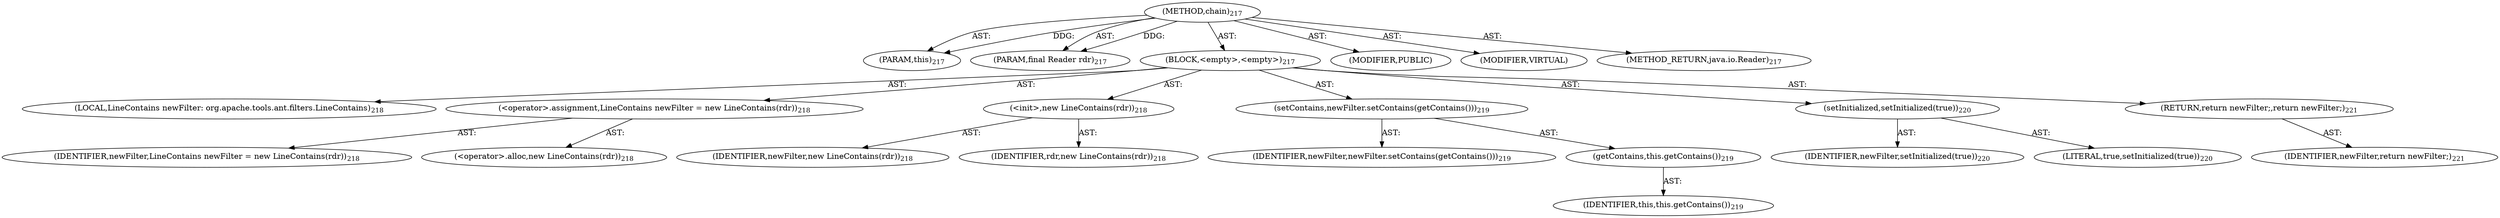 digraph "chain" {  
"111669149702" [label = <(METHOD,chain)<SUB>217</SUB>> ]
"115964116995" [label = <(PARAM,this)<SUB>217</SUB>> ]
"115964117003" [label = <(PARAM,final Reader rdr)<SUB>217</SUB>> ]
"25769803793" [label = <(BLOCK,&lt;empty&gt;,&lt;empty&gt;)<SUB>217</SUB>> ]
"94489280516" [label = <(LOCAL,LineContains newFilter: org.apache.tools.ant.filters.LineContains)<SUB>218</SUB>> ]
"30064771143" [label = <(&lt;operator&gt;.assignment,LineContains newFilter = new LineContains(rdr))<SUB>218</SUB>> ]
"68719476784" [label = <(IDENTIFIER,newFilter,LineContains newFilter = new LineContains(rdr))<SUB>218</SUB>> ]
"30064771144" [label = <(&lt;operator&gt;.alloc,new LineContains(rdr))<SUB>218</SUB>> ]
"30064771145" [label = <(&lt;init&gt;,new LineContains(rdr))<SUB>218</SUB>> ]
"68719476785" [label = <(IDENTIFIER,newFilter,new LineContains(rdr))<SUB>218</SUB>> ]
"68719476786" [label = <(IDENTIFIER,rdr,new LineContains(rdr))<SUB>218</SUB>> ]
"30064771146" [label = <(setContains,newFilter.setContains(getContains()))<SUB>219</SUB>> ]
"68719476787" [label = <(IDENTIFIER,newFilter,newFilter.setContains(getContains()))<SUB>219</SUB>> ]
"30064771147" [label = <(getContains,this.getContains())<SUB>219</SUB>> ]
"68719476744" [label = <(IDENTIFIER,this,this.getContains())<SUB>219</SUB>> ]
"30064771148" [label = <(setInitialized,setInitialized(true))<SUB>220</SUB>> ]
"68719476788" [label = <(IDENTIFIER,newFilter,setInitialized(true))<SUB>220</SUB>> ]
"90194313231" [label = <(LITERAL,true,setInitialized(true))<SUB>220</SUB>> ]
"146028888067" [label = <(RETURN,return newFilter;,return newFilter;)<SUB>221</SUB>> ]
"68719476789" [label = <(IDENTIFIER,newFilter,return newFilter;)<SUB>221</SUB>> ]
"133143986192" [label = <(MODIFIER,PUBLIC)> ]
"133143986193" [label = <(MODIFIER,VIRTUAL)> ]
"128849018886" [label = <(METHOD_RETURN,java.io.Reader)<SUB>217</SUB>> ]
  "111669149702" -> "115964116995"  [ label = "AST: "] 
  "111669149702" -> "115964117003"  [ label = "AST: "] 
  "111669149702" -> "25769803793"  [ label = "AST: "] 
  "111669149702" -> "133143986192"  [ label = "AST: "] 
  "111669149702" -> "133143986193"  [ label = "AST: "] 
  "111669149702" -> "128849018886"  [ label = "AST: "] 
  "25769803793" -> "94489280516"  [ label = "AST: "] 
  "25769803793" -> "30064771143"  [ label = "AST: "] 
  "25769803793" -> "30064771145"  [ label = "AST: "] 
  "25769803793" -> "30064771146"  [ label = "AST: "] 
  "25769803793" -> "30064771148"  [ label = "AST: "] 
  "25769803793" -> "146028888067"  [ label = "AST: "] 
  "30064771143" -> "68719476784"  [ label = "AST: "] 
  "30064771143" -> "30064771144"  [ label = "AST: "] 
  "30064771145" -> "68719476785"  [ label = "AST: "] 
  "30064771145" -> "68719476786"  [ label = "AST: "] 
  "30064771146" -> "68719476787"  [ label = "AST: "] 
  "30064771146" -> "30064771147"  [ label = "AST: "] 
  "30064771147" -> "68719476744"  [ label = "AST: "] 
  "30064771148" -> "68719476788"  [ label = "AST: "] 
  "30064771148" -> "90194313231"  [ label = "AST: "] 
  "146028888067" -> "68719476789"  [ label = "AST: "] 
  "111669149702" -> "115964116995"  [ label = "DDG: "] 
  "111669149702" -> "115964117003"  [ label = "DDG: "] 
}
